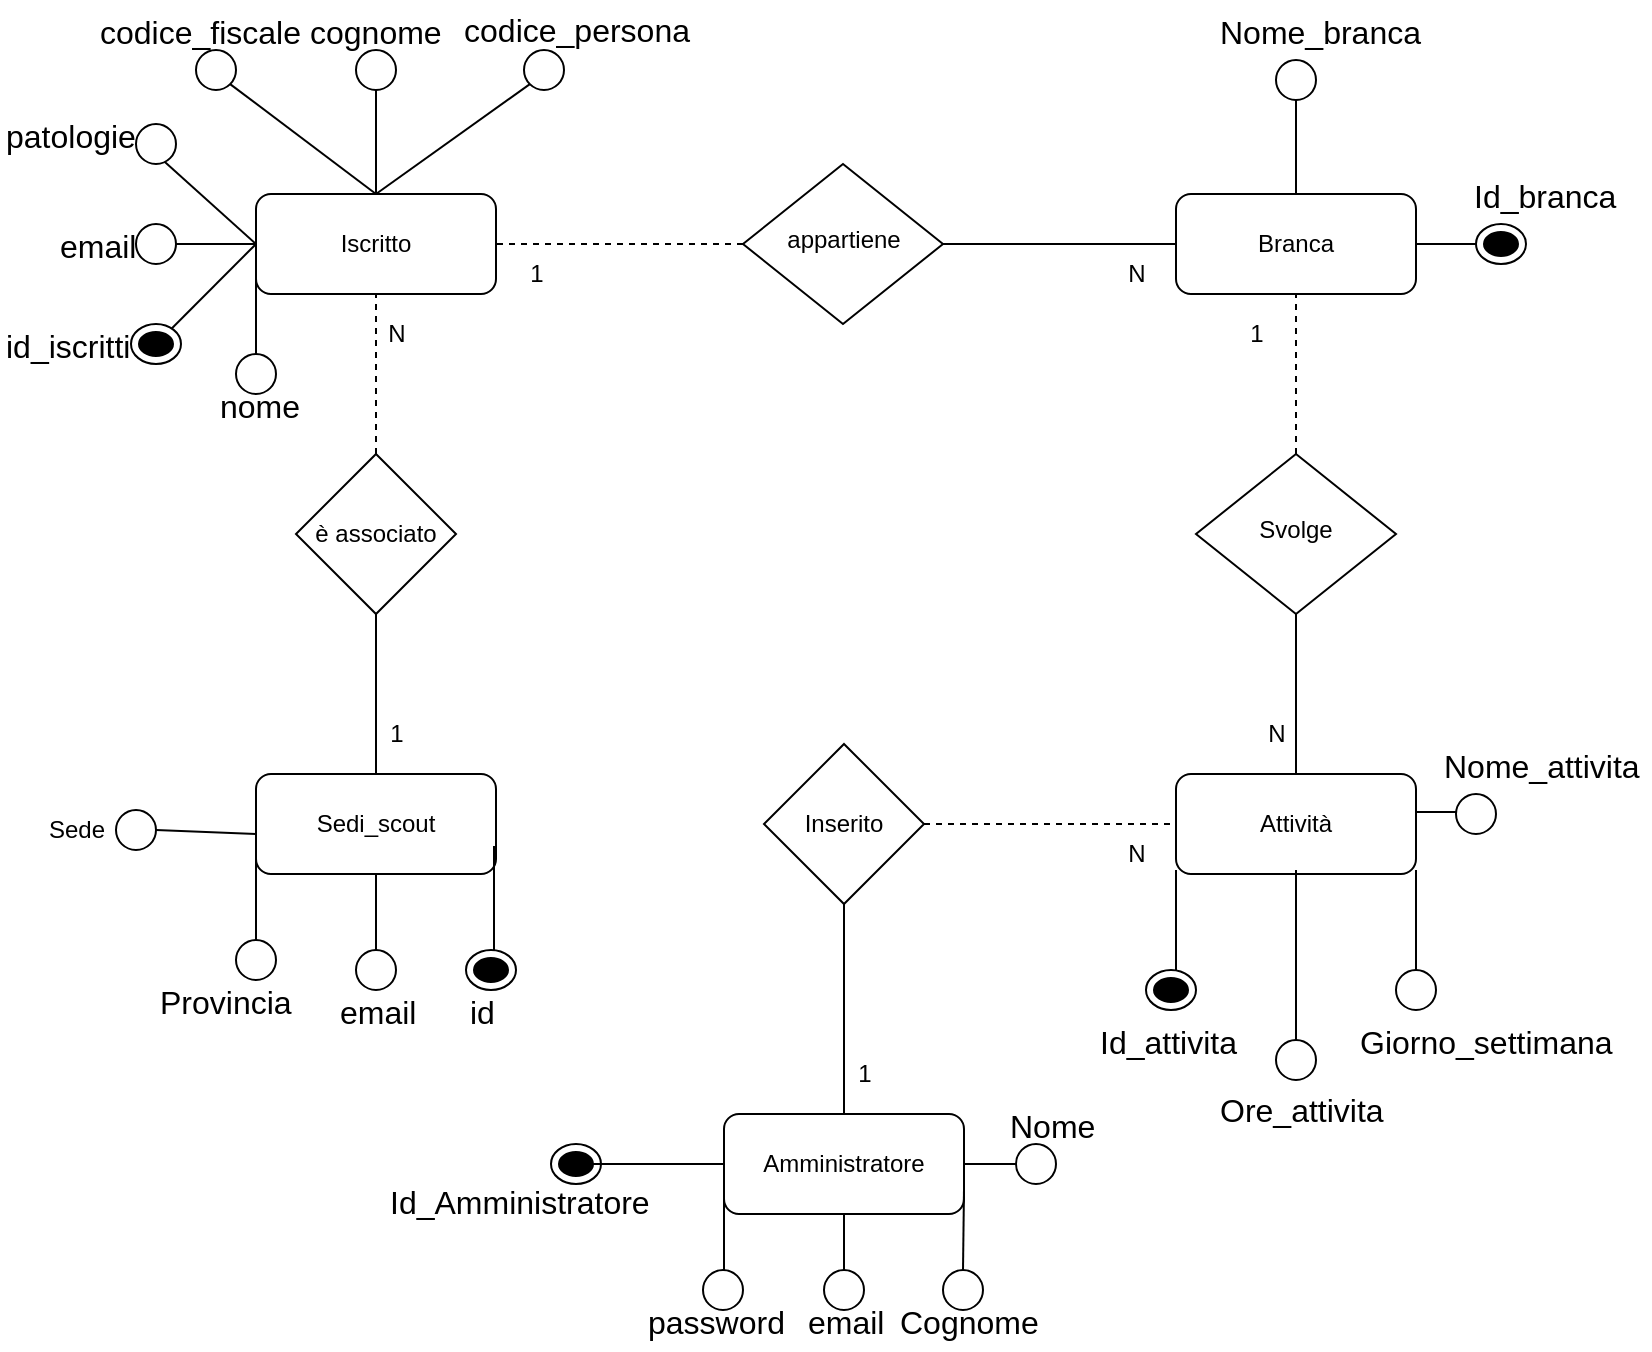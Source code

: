 <mxfile version="14.6.12" type="google"><diagram id="C5RBs43oDa-KdzZeNtuy" name="Page-1"><mxGraphModel dx="460" dy="752" grid="1" gridSize="10" guides="1" tooltips="1" connect="1" arrows="1" fold="1" page="1" pageScale="1" pageWidth="827" pageHeight="1169" math="0" shadow="0"><root><mxCell id="WIyWlLk6GJQsqaUBKTNV-0"/><mxCell id="WIyWlLk6GJQsqaUBKTNV-1" parent="WIyWlLk6GJQsqaUBKTNV-0"/><mxCell id="WIyWlLk6GJQsqaUBKTNV-3" value="Iscritto" style="rounded=1;whiteSpace=wrap;html=1;fontSize=12;glass=0;strokeWidth=1;shadow=0;" parent="WIyWlLk6GJQsqaUBKTNV-1" vertex="1"><mxGeometry x="130" y="172" width="120" height="50" as="geometry"/></mxCell><mxCell id="WIyWlLk6GJQsqaUBKTNV-6" value="appartiene" style="rhombus;whiteSpace=wrap;html=1;shadow=0;fontFamily=Helvetica;fontSize=12;align=center;strokeWidth=1;spacing=6;spacingTop=-4;" parent="WIyWlLk6GJQsqaUBKTNV-1" vertex="1"><mxGeometry x="373.5" y="157" width="100" height="80" as="geometry"/></mxCell><mxCell id="WIyWlLk6GJQsqaUBKTNV-7" value="Branca" style="rounded=1;whiteSpace=wrap;html=1;fontSize=12;glass=0;strokeWidth=1;shadow=0;" parent="WIyWlLk6GJQsqaUBKTNV-1" vertex="1"><mxGeometry x="590" y="172" width="120" height="50" as="geometry"/></mxCell><mxCell id="WIyWlLk6GJQsqaUBKTNV-10" value="Svolge" style="rhombus;whiteSpace=wrap;html=1;shadow=0;fontFamily=Helvetica;fontSize=12;align=center;strokeWidth=1;spacing=6;spacingTop=-4;" parent="WIyWlLk6GJQsqaUBKTNV-1" vertex="1"><mxGeometry x="600" y="302" width="100" height="80" as="geometry"/></mxCell><mxCell id="WIyWlLk6GJQsqaUBKTNV-11" value="Attività" style="rounded=1;whiteSpace=wrap;html=1;fontSize=12;glass=0;strokeWidth=1;shadow=0;" parent="WIyWlLk6GJQsqaUBKTNV-1" vertex="1"><mxGeometry x="590" y="462" width="120" height="50" as="geometry"/></mxCell><mxCell id="WIyWlLk6GJQsqaUBKTNV-12" value="Amministratore" style="rounded=1;whiteSpace=wrap;html=1;fontSize=12;glass=0;strokeWidth=1;shadow=0;" parent="WIyWlLk6GJQsqaUBKTNV-1" vertex="1"><mxGeometry x="364" y="632" width="120" height="50" as="geometry"/></mxCell><mxCell id="7KTgXKcDOwDL7JFSX496-0" value="Sedi_scout" style="rounded=1;whiteSpace=wrap;html=1;" parent="WIyWlLk6GJQsqaUBKTNV-1" vertex="1"><mxGeometry x="130" y="462" width="120" height="50" as="geometry"/></mxCell><mxCell id="7KTgXKcDOwDL7JFSX496-1" value="è associato" style="rhombus;whiteSpace=wrap;html=1;" parent="WIyWlLk6GJQsqaUBKTNV-1" vertex="1"><mxGeometry x="150" y="302" width="80" height="80" as="geometry"/></mxCell><mxCell id="7KTgXKcDOwDL7JFSX496-2" value="" style="endArrow=none;dashed=1;html=1;entryX=0.5;entryY=1;entryDx=0;entryDy=0;exitX=0.5;exitY=0;exitDx=0;exitDy=0;" parent="WIyWlLk6GJQsqaUBKTNV-1" source="7KTgXKcDOwDL7JFSX496-1" target="WIyWlLk6GJQsqaUBKTNV-3" edge="1"><mxGeometry width="50" height="50" relative="1" as="geometry"><mxPoint x="400" y="402" as="sourcePoint"/><mxPoint x="450" y="352" as="targetPoint"/></mxGeometry></mxCell><mxCell id="7KTgXKcDOwDL7JFSX496-3" value="" style="endArrow=none;html=1;exitX=0.5;exitY=0;exitDx=0;exitDy=0;entryX=0.5;entryY=1;entryDx=0;entryDy=0;" parent="WIyWlLk6GJQsqaUBKTNV-1" source="7KTgXKcDOwDL7JFSX496-0" target="7KTgXKcDOwDL7JFSX496-1" edge="1"><mxGeometry width="50" height="50" relative="1" as="geometry"><mxPoint x="400" y="402" as="sourcePoint"/><mxPoint x="450" y="352" as="targetPoint"/></mxGeometry></mxCell><mxCell id="7KTgXKcDOwDL7JFSX496-5" value="" style="endArrow=none;html=1;entryX=0.5;entryY=1;entryDx=0;entryDy=0;exitX=0.5;exitY=0;exitDx=0;exitDy=0;" parent="WIyWlLk6GJQsqaUBKTNV-1" source="WIyWlLk6GJQsqaUBKTNV-11" target="WIyWlLk6GJQsqaUBKTNV-10" edge="1"><mxGeometry width="50" height="50" relative="1" as="geometry"><mxPoint x="400" y="402" as="sourcePoint"/><mxPoint x="450" y="352" as="targetPoint"/></mxGeometry></mxCell><mxCell id="7KTgXKcDOwDL7JFSX496-6" value="" style="endArrow=none;dashed=1;html=1;entryX=0.5;entryY=1;entryDx=0;entryDy=0;" parent="WIyWlLk6GJQsqaUBKTNV-1" source="WIyWlLk6GJQsqaUBKTNV-10" target="WIyWlLk6GJQsqaUBKTNV-7" edge="1"><mxGeometry width="50" height="50" relative="1" as="geometry"><mxPoint x="400" y="402" as="sourcePoint"/><mxPoint x="450" y="352" as="targetPoint"/></mxGeometry></mxCell><mxCell id="7KTgXKcDOwDL7JFSX496-8" value="" style="endArrow=none;dashed=1;html=1;entryX=1;entryY=0.5;entryDx=0;entryDy=0;exitX=0;exitY=0.5;exitDx=0;exitDy=0;" parent="WIyWlLk6GJQsqaUBKTNV-1" source="WIyWlLk6GJQsqaUBKTNV-6" target="WIyWlLk6GJQsqaUBKTNV-3" edge="1"><mxGeometry width="50" height="50" relative="1" as="geometry"><mxPoint x="400" y="372" as="sourcePoint"/><mxPoint x="450" y="322" as="targetPoint"/></mxGeometry></mxCell><mxCell id="7KTgXKcDOwDL7JFSX496-9" value="" style="endArrow=none;html=1;entryX=0;entryY=0.5;entryDx=0;entryDy=0;" parent="WIyWlLk6GJQsqaUBKTNV-1" source="WIyWlLk6GJQsqaUBKTNV-6" target="WIyWlLk6GJQsqaUBKTNV-7" edge="1"><mxGeometry width="50" height="50" relative="1" as="geometry"><mxPoint x="400" y="372" as="sourcePoint"/><mxPoint x="450" y="322" as="targetPoint"/></mxGeometry></mxCell><mxCell id="7KTgXKcDOwDL7JFSX496-25" value="N" style="text;html=1;resizable=0;autosize=1;align=center;verticalAlign=middle;points=[];fillColor=none;strokeColor=none;rounded=0;" parent="WIyWlLk6GJQsqaUBKTNV-1" vertex="1"><mxGeometry x="190" y="232" width="20" height="20" as="geometry"/></mxCell><mxCell id="7KTgXKcDOwDL7JFSX496-26" value="1" style="text;html=1;resizable=0;autosize=1;align=center;verticalAlign=middle;points=[];fillColor=none;strokeColor=none;rounded=0;" parent="WIyWlLk6GJQsqaUBKTNV-1" vertex="1"><mxGeometry x="190" y="432" width="20" height="20" as="geometry"/></mxCell><mxCell id="7KTgXKcDOwDL7JFSX496-27" value="N" style="text;html=1;resizable=0;autosize=1;align=center;verticalAlign=middle;points=[];fillColor=none;strokeColor=none;rounded=0;" parent="WIyWlLk6GJQsqaUBKTNV-1" vertex="1"><mxGeometry x="560" y="202" width="20" height="20" as="geometry"/></mxCell><mxCell id="7KTgXKcDOwDL7JFSX496-30" value="1" style="text;html=1;resizable=0;autosize=1;align=center;verticalAlign=middle;points=[];fillColor=none;strokeColor=none;rounded=0;" parent="WIyWlLk6GJQsqaUBKTNV-1" vertex="1"><mxGeometry x="260" y="202" width="20" height="20" as="geometry"/></mxCell><mxCell id="7KTgXKcDOwDL7JFSX496-31" value="1" style="text;html=1;resizable=0;autosize=1;align=center;verticalAlign=middle;points=[];fillColor=none;strokeColor=none;rounded=0;" parent="WIyWlLk6GJQsqaUBKTNV-1" vertex="1"><mxGeometry x="620" y="232" width="20" height="20" as="geometry"/></mxCell><mxCell id="7KTgXKcDOwDL7JFSX496-33" value="N" style="text;html=1;resizable=0;autosize=1;align=center;verticalAlign=middle;points=[];fillColor=none;strokeColor=none;rounded=0;" parent="WIyWlLk6GJQsqaUBKTNV-1" vertex="1"><mxGeometry x="630" y="432" width="20" height="20" as="geometry"/></mxCell><mxCell id="7KTgXKcDOwDL7JFSX496-35" value="Inserito" style="rhombus;whiteSpace=wrap;html=1;" parent="WIyWlLk6GJQsqaUBKTNV-1" vertex="1"><mxGeometry x="384" y="447" width="80" height="80" as="geometry"/></mxCell><mxCell id="7KTgXKcDOwDL7JFSX496-36" value="" style="endArrow=none;html=1;entryX=0.5;entryY=0;entryDx=0;entryDy=0;exitX=0.5;exitY=1;exitDx=0;exitDy=0;" parent="WIyWlLk6GJQsqaUBKTNV-1" source="7KTgXKcDOwDL7JFSX496-35" target="WIyWlLk6GJQsqaUBKTNV-12" edge="1"><mxGeometry width="50" height="50" relative="1" as="geometry"><mxPoint x="170" y="552" as="sourcePoint"/><mxPoint x="220" y="502" as="targetPoint"/></mxGeometry></mxCell><mxCell id="7KTgXKcDOwDL7JFSX496-37" value="" style="endArrow=none;dashed=1;html=1;entryX=0;entryY=0.5;entryDx=0;entryDy=0;exitX=1;exitY=0.5;exitDx=0;exitDy=0;" parent="WIyWlLk6GJQsqaUBKTNV-1" source="7KTgXKcDOwDL7JFSX496-35" target="WIyWlLk6GJQsqaUBKTNV-11" edge="1"><mxGeometry width="50" height="50" relative="1" as="geometry"><mxPoint x="170" y="412" as="sourcePoint"/><mxPoint x="220" y="362" as="targetPoint"/></mxGeometry></mxCell><mxCell id="7KTgXKcDOwDL7JFSX496-41" value="1" style="text;html=1;resizable=0;autosize=1;align=center;verticalAlign=middle;points=[];fillColor=none;strokeColor=none;rounded=0;" parent="WIyWlLk6GJQsqaUBKTNV-1" vertex="1"><mxGeometry x="424" y="602" width="20" height="20" as="geometry"/></mxCell><mxCell id="7KTgXKcDOwDL7JFSX496-42" value="N" style="text;html=1;resizable=0;autosize=1;align=center;verticalAlign=middle;points=[];fillColor=none;strokeColor=none;rounded=0;" parent="WIyWlLk6GJQsqaUBKTNV-1" vertex="1"><mxGeometry x="560" y="492" width="20" height="20" as="geometry"/></mxCell><mxCell id="7KTgXKcDOwDL7JFSX496-46" value="" style="endArrow=none;html=1;entryX=0;entryY=0.5;entryDx=0;entryDy=0;startArrow=none;" parent="WIyWlLk6GJQsqaUBKTNV-1" target="WIyWlLk6GJQsqaUBKTNV-3" edge="1" source="zg7ague4XO6-_ULQYae6-17"><mxGeometry width="50" height="50" relative="1" as="geometry"><mxPoint x="110" y="272" as="sourcePoint"/><mxPoint x="220" y="292" as="targetPoint"/></mxGeometry></mxCell><mxCell id="7KTgXKcDOwDL7JFSX496-51" value="" style="endArrow=none;html=1;entryX=0;entryY=0.5;entryDx=0;entryDy=0;" parent="WIyWlLk6GJQsqaUBKTNV-1" target="WIyWlLk6GJQsqaUBKTNV-3" edge="1"><mxGeometry width="50" height="50" relative="1" as="geometry"><mxPoint x="80" y="197" as="sourcePoint"/><mxPoint x="220" y="292" as="targetPoint"/></mxGeometry></mxCell><mxCell id="7KTgXKcDOwDL7JFSX496-52" value="" style="endArrow=none;html=1;entryX=0;entryY=0.5;entryDx=0;entryDy=0;" parent="WIyWlLk6GJQsqaUBKTNV-1" target="WIyWlLk6GJQsqaUBKTNV-3" edge="1"><mxGeometry width="50" height="50" relative="1" as="geometry"><mxPoint x="80" y="152" as="sourcePoint"/><mxPoint x="120" y="192" as="targetPoint"/></mxGeometry></mxCell><mxCell id="7KTgXKcDOwDL7JFSX496-53" value="" style="endArrow=none;html=1;entryX=0.5;entryY=0;entryDx=0;entryDy=0;exitX=1;exitY=1;exitDx=0;exitDy=0;" parent="WIyWlLk6GJQsqaUBKTNV-1" target="WIyWlLk6GJQsqaUBKTNV-3" edge="1" source="zg7ague4XO6-_ULQYae6-5"><mxGeometry width="50" height="50" relative="1" as="geometry"><mxPoint x="120" y="142" as="sourcePoint"/><mxPoint x="220" y="292" as="targetPoint"/></mxGeometry></mxCell><mxCell id="7KTgXKcDOwDL7JFSX496-54" value="" style="endArrow=none;html=1;entryX=0.5;entryY=0;entryDx=0;entryDy=0;exitX=0.5;exitY=1;exitDx=0;exitDy=0;" parent="WIyWlLk6GJQsqaUBKTNV-1" target="WIyWlLk6GJQsqaUBKTNV-3" edge="1" source="zg7ague4XO6-_ULQYae6-4"><mxGeometry width="50" height="50" relative="1" as="geometry"><mxPoint x="150" y="122" as="sourcePoint"/><mxPoint x="220" y="292" as="targetPoint"/></mxGeometry></mxCell><mxCell id="7KTgXKcDOwDL7JFSX496-55" value="" style="endArrow=none;html=1;entryX=0.5;entryY=0;entryDx=0;entryDy=0;exitX=0;exitY=1;exitDx=0;exitDy=0;" parent="WIyWlLk6GJQsqaUBKTNV-1" source="zg7ague4XO6-_ULQYae6-2" target="WIyWlLk6GJQsqaUBKTNV-3" edge="1"><mxGeometry width="50" height="50" relative="1" as="geometry"><mxPoint x="220" y="120" as="sourcePoint"/><mxPoint x="220" y="292" as="targetPoint"/></mxGeometry></mxCell><mxCell id="zg7ague4XO6-_ULQYae6-0" value="&lt;span style=&quot;font-family: &amp;#34;calibri&amp;#34; , sans-serif ; font-size: 16px&quot;&gt;codice_persona&lt;/span&gt;" style="text;html=1;resizable=0;autosize=1;align=center;verticalAlign=middle;points=[];fillColor=none;strokeColor=none;rounded=0;" vertex="1" parent="WIyWlLk6GJQsqaUBKTNV-1"><mxGeometry x="230" y="80" width="120" height="20" as="geometry"/></mxCell><mxCell id="zg7ague4XO6-_ULQYae6-2" value="" style="ellipse;whiteSpace=wrap;html=1;aspect=fixed;" vertex="1" parent="WIyWlLk6GJQsqaUBKTNV-1"><mxGeometry x="264" y="100" width="20" height="20" as="geometry"/></mxCell><mxCell id="zg7ague4XO6-_ULQYae6-4" value="" style="ellipse;whiteSpace=wrap;html=1;aspect=fixed;" vertex="1" parent="WIyWlLk6GJQsqaUBKTNV-1"><mxGeometry x="180" y="100" width="20" height="20" as="geometry"/></mxCell><mxCell id="zg7ague4XO6-_ULQYae6-5" value="" style="ellipse;whiteSpace=wrap;html=1;aspect=fixed;" vertex="1" parent="WIyWlLk6GJQsqaUBKTNV-1"><mxGeometry x="100" y="100" width="20" height="20" as="geometry"/></mxCell><mxCell id="zg7ague4XO6-_ULQYae6-8" value="" style="ellipse;whiteSpace=wrap;html=1;aspect=fixed;" vertex="1" parent="WIyWlLk6GJQsqaUBKTNV-1"><mxGeometry x="70" y="187" width="20" height="20" as="geometry"/></mxCell><mxCell id="zg7ague4XO6-_ULQYae6-9" value="" style="ellipse;whiteSpace=wrap;html=1;aspect=fixed;" vertex="1" parent="WIyWlLk6GJQsqaUBKTNV-1"><mxGeometry x="70" y="137" width="20" height="20" as="geometry"/></mxCell><mxCell id="zg7ague4XO6-_ULQYae6-17" value="" style="ellipse;html=1;shape=endState;fillColor=#000000;" vertex="1" parent="WIyWlLk6GJQsqaUBKTNV-1"><mxGeometry x="67.5" y="237" width="25" height="20" as="geometry"/></mxCell><mxCell id="zg7ague4XO6-_ULQYae6-19" value="&lt;span style=&quot;font-size: 12.0pt ; font-family: &amp;quot;calibri&amp;quot; , sans-serif ; color: black&quot;&gt;cognome&lt;/span&gt;" style="text;whiteSpace=wrap;html=1;" vertex="1" parent="WIyWlLk6GJQsqaUBKTNV-1"><mxGeometry x="155" y="75" width="90" height="30" as="geometry"/></mxCell><mxCell id="zg7ague4XO6-_ULQYae6-20" value="&lt;span style=&quot;font-size: 12.0pt ; font-family: &amp;quot;calibri&amp;quot; , sans-serif ; color: black&quot;&gt;codice_fiscale&lt;/span&gt;" style="text;whiteSpace=wrap;html=1;" vertex="1" parent="WIyWlLk6GJQsqaUBKTNV-1"><mxGeometry x="50" y="75" width="120" height="30" as="geometry"/></mxCell><mxCell id="zg7ague4XO6-_ULQYae6-21" value="&lt;span style=&quot;font-size: 12.0pt ; font-family: &amp;quot;calibri&amp;quot; , sans-serif ; color: black&quot;&gt;patologie&lt;/span&gt;" style="text;whiteSpace=wrap;html=1;" vertex="1" parent="WIyWlLk6GJQsqaUBKTNV-1"><mxGeometry x="2.5" y="127" width="90" height="30" as="geometry"/></mxCell><mxCell id="zg7ague4XO6-_ULQYae6-22" value="&lt;span style=&quot;font-size: 12.0pt ; font-family: &amp;quot;calibri&amp;quot; , sans-serif ; color: black&quot;&gt;email&lt;/span&gt;" style="text;whiteSpace=wrap;html=1;" vertex="1" parent="WIyWlLk6GJQsqaUBKTNV-1"><mxGeometry x="30" y="182" width="60" height="30" as="geometry"/></mxCell><mxCell id="zg7ague4XO6-_ULQYae6-24" value="&lt;span style=&quot;font-size: 12.0pt ; font-family: &amp;quot;calibri&amp;quot; , sans-serif ; color: black&quot;&gt;id_iscritti&lt;/span&gt;" style="text;whiteSpace=wrap;html=1;" vertex="1" parent="WIyWlLk6GJQsqaUBKTNV-1"><mxGeometry x="2.5" y="232" width="90" height="30" as="geometry"/></mxCell><mxCell id="zg7ague4XO6-_ULQYae6-25" value="" style="endArrow=none;html=1;entryX=0.5;entryY=1;entryDx=0;entryDy=0;exitX=0.5;exitY=1;exitDx=0;exitDy=0;" edge="1" parent="WIyWlLk6GJQsqaUBKTNV-1" source="zg7ague4XO6-_ULQYae6-26" target="7KTgXKcDOwDL7JFSX496-0"><mxGeometry width="50" height="50" relative="1" as="geometry"><mxPoint x="190" y="587" as="sourcePoint"/><mxPoint x="190" y="547" as="targetPoint"/></mxGeometry></mxCell><mxCell id="zg7ague4XO6-_ULQYae6-26" value="" style="ellipse;whiteSpace=wrap;html=1;aspect=fixed;" vertex="1" parent="WIyWlLk6GJQsqaUBKTNV-1"><mxGeometry x="180" y="550" width="20" height="20" as="geometry"/></mxCell><mxCell id="zg7ague4XO6-_ULQYae6-27" value="" style="endArrow=none;html=1;entryX=0;entryY=0.5;entryDx=0;entryDy=0;exitX=0.5;exitY=1;exitDx=0;exitDy=0;" edge="1" parent="WIyWlLk6GJQsqaUBKTNV-1" source="zg7ague4XO6-_ULQYae6-28" target="7KTgXKcDOwDL7JFSX496-0"><mxGeometry width="50" height="50" relative="1" as="geometry"><mxPoint x="110" y="567" as="sourcePoint"/><mxPoint y="540" as="targetPoint"/></mxGeometry></mxCell><mxCell id="zg7ague4XO6-_ULQYae6-28" value="" style="ellipse;whiteSpace=wrap;html=1;aspect=fixed;" vertex="1" parent="WIyWlLk6GJQsqaUBKTNV-1"><mxGeometry x="120" y="545" width="20" height="20" as="geometry"/></mxCell><mxCell id="zg7ague4XO6-_ULQYae6-29" value="" style="ellipse;html=1;shape=endState;fillColor=#000000;" vertex="1" parent="WIyWlLk6GJQsqaUBKTNV-1"><mxGeometry x="235" y="550" width="25" height="20" as="geometry"/></mxCell><mxCell id="zg7ague4XO6-_ULQYae6-30" value="" style="endArrow=none;html=1;entryX=0.5;entryY=0;entryDx=0;entryDy=0;exitX=0.5;exitY=1;exitDx=0;exitDy=0;" edge="1" parent="WIyWlLk6GJQsqaUBKTNV-1"><mxGeometry width="50" height="50" relative="1" as="geometry"><mxPoint x="249" y="498" as="sourcePoint"/><mxPoint x="249" y="550" as="targetPoint"/></mxGeometry></mxCell><mxCell id="zg7ague4XO6-_ULQYae6-32" value="" style="endArrow=none;html=1;exitX=1;exitY=0.5;exitDx=0;exitDy=0;" edge="1" parent="WIyWlLk6GJQsqaUBKTNV-1" source="zg7ague4XO6-_ULQYae6-33"><mxGeometry width="50" height="50" relative="1" as="geometry"><mxPoint x="80" y="482" as="sourcePoint"/><mxPoint x="130" y="492" as="targetPoint"/></mxGeometry></mxCell><mxCell id="zg7ague4XO6-_ULQYae6-33" value="" style="ellipse;whiteSpace=wrap;html=1;aspect=fixed;" vertex="1" parent="WIyWlLk6GJQsqaUBKTNV-1"><mxGeometry x="60" y="480" width="20" height="20" as="geometry"/></mxCell><mxCell id="zg7ague4XO6-_ULQYae6-39" value="Sede" style="text;html=1;resizable=0;autosize=1;align=center;verticalAlign=middle;points=[];fillColor=none;strokeColor=none;rounded=0;" vertex="1" parent="WIyWlLk6GJQsqaUBKTNV-1"><mxGeometry x="20" y="480" width="40" height="20" as="geometry"/></mxCell><mxCell id="zg7ague4XO6-_ULQYae6-40" value="&lt;span style=&quot;font-size: 12.0pt ; font-family: &amp;quot;calibri&amp;quot; , sans-serif ; color: black&quot;&gt;Provincia&lt;/span&gt;" style="text;whiteSpace=wrap;html=1;" vertex="1" parent="WIyWlLk6GJQsqaUBKTNV-1"><mxGeometry x="80" y="560" width="80" height="30" as="geometry"/></mxCell><mxCell id="zg7ague4XO6-_ULQYae6-41" value="&lt;span style=&quot;font-size: 12.0pt ; font-family: &amp;quot;calibri&amp;quot; , sans-serif ; color: black&quot;&gt;email&lt;/span&gt;" style="text;whiteSpace=wrap;html=1;" vertex="1" parent="WIyWlLk6GJQsqaUBKTNV-1"><mxGeometry x="170" y="565" width="60" height="30" as="geometry"/></mxCell><mxCell id="zg7ague4XO6-_ULQYae6-42" value="&lt;span style=&quot;font-size: 12.0pt ; font-family: &amp;quot;calibri&amp;quot; , sans-serif ; color: black&quot;&gt;id&lt;/span&gt;" style="text;whiteSpace=wrap;html=1;" vertex="1" parent="WIyWlLk6GJQsqaUBKTNV-1"><mxGeometry x="235" y="565" width="40" height="30" as="geometry"/></mxCell><mxCell id="zg7ague4XO6-_ULQYae6-44" value="" style="endArrow=none;html=1;entryX=0.5;entryY=0;entryDx=0;entryDy=0;exitX=0.5;exitY=1;exitDx=0;exitDy=0;" edge="1" parent="WIyWlLk6GJQsqaUBKTNV-1" source="zg7ague4XO6-_ULQYae6-45" target="WIyWlLk6GJQsqaUBKTNV-7"><mxGeometry width="50" height="50" relative="1" as="geometry"><mxPoint x="443.5" y="112" as="sourcePoint"/><mxPoint x="483.5" y="162" as="targetPoint"/></mxGeometry></mxCell><mxCell id="zg7ague4XO6-_ULQYae6-45" value="" style="ellipse;whiteSpace=wrap;html=1;aspect=fixed;" vertex="1" parent="WIyWlLk6GJQsqaUBKTNV-1"><mxGeometry x="640" y="105" width="20" height="20" as="geometry"/></mxCell><mxCell id="zg7ague4XO6-_ULQYae6-46" value="&lt;span style=&quot;font-size: 12.0pt ; font-family: &amp;quot;calibri&amp;quot; , sans-serif ; color: black&quot;&gt;Nome_branca&lt;/span&gt;" style="text;whiteSpace=wrap;html=1;" vertex="1" parent="WIyWlLk6GJQsqaUBKTNV-1"><mxGeometry x="610" y="75" width="120" height="30" as="geometry"/></mxCell><mxCell id="zg7ague4XO6-_ULQYae6-47" value="" style="ellipse;html=1;shape=endState;fillColor=#000000;" vertex="1" parent="WIyWlLk6GJQsqaUBKTNV-1"><mxGeometry x="740" y="187" width="25" height="20" as="geometry"/></mxCell><mxCell id="zg7ague4XO6-_ULQYae6-48" value="" style="endArrow=none;html=1;exitX=1;exitY=0.5;exitDx=0;exitDy=0;" edge="1" parent="WIyWlLk6GJQsqaUBKTNV-1" source="WIyWlLk6GJQsqaUBKTNV-7"><mxGeometry width="50" height="50" relative="1" as="geometry"><mxPoint x="458" y="320" as="sourcePoint"/><mxPoint x="740" y="197" as="targetPoint"/></mxGeometry></mxCell><mxCell id="zg7ague4XO6-_ULQYae6-49" value="&lt;span style=&quot;font-size: 12.0pt ; font-family: &amp;quot;calibri&amp;quot; , sans-serif ; color: black&quot;&gt;Id_branca&lt;/span&gt;" style="text;whiteSpace=wrap;html=1;" vertex="1" parent="WIyWlLk6GJQsqaUBKTNV-1"><mxGeometry x="737" y="157" width="90" height="30" as="geometry"/></mxCell><mxCell id="zg7ague4XO6-_ULQYae6-50" value="" style="endArrow=none;html=1;exitX=0.5;exitY=1;exitDx=0;exitDy=0;" edge="1" parent="WIyWlLk6GJQsqaUBKTNV-1" source="zg7ague4XO6-_ULQYae6-51"><mxGeometry width="50" height="50" relative="1" as="geometry"><mxPoint x="453.5" y="122" as="sourcePoint"/><mxPoint x="710" y="510" as="targetPoint"/></mxGeometry></mxCell><mxCell id="zg7ague4XO6-_ULQYae6-51" value="" style="ellipse;whiteSpace=wrap;html=1;aspect=fixed;" vertex="1" parent="WIyWlLk6GJQsqaUBKTNV-1"><mxGeometry x="700" y="560" width="20" height="20" as="geometry"/></mxCell><mxCell id="zg7ague4XO6-_ULQYae6-52" value="" style="endArrow=none;html=1;exitX=0.5;exitY=1;exitDx=0;exitDy=0;" edge="1" parent="WIyWlLk6GJQsqaUBKTNV-1" source="zg7ague4XO6-_ULQYae6-53"><mxGeometry width="50" height="50" relative="1" as="geometry"><mxPoint x="463.5" y="132" as="sourcePoint"/><mxPoint x="650" y="510" as="targetPoint"/></mxGeometry></mxCell><mxCell id="zg7ague4XO6-_ULQYae6-53" value="" style="ellipse;whiteSpace=wrap;html=1;aspect=fixed;" vertex="1" parent="WIyWlLk6GJQsqaUBKTNV-1"><mxGeometry x="640" y="595" width="20" height="20" as="geometry"/></mxCell><mxCell id="zg7ague4XO6-_ULQYae6-54" value="" style="endArrow=none;html=1;entryX=1;entryY=0.5;entryDx=0;entryDy=0;" edge="1" parent="WIyWlLk6GJQsqaUBKTNV-1"><mxGeometry width="50" height="50" relative="1" as="geometry"><mxPoint x="730" y="481" as="sourcePoint"/><mxPoint x="710" y="481" as="targetPoint"/></mxGeometry></mxCell><mxCell id="zg7ague4XO6-_ULQYae6-55" value="" style="ellipse;whiteSpace=wrap;html=1;aspect=fixed;" vertex="1" parent="WIyWlLk6GJQsqaUBKTNV-1"><mxGeometry x="730" y="472" width="20" height="20" as="geometry"/></mxCell><mxCell id="zg7ague4XO6-_ULQYae6-59" value="" style="ellipse;html=1;shape=endState;fillColor=#000000;" vertex="1" parent="WIyWlLk6GJQsqaUBKTNV-1"><mxGeometry x="575" y="560" width="25" height="20" as="geometry"/></mxCell><mxCell id="zg7ague4XO6-_ULQYae6-60" value="" style="endArrow=none;html=1;" edge="1" parent="WIyWlLk6GJQsqaUBKTNV-1"><mxGeometry width="50" height="50" relative="1" as="geometry"><mxPoint x="590" y="510" as="sourcePoint"/><mxPoint x="590" y="560" as="targetPoint"/></mxGeometry></mxCell><mxCell id="zg7ague4XO6-_ULQYae6-61" value="&lt;span style=&quot;font-size: 12.0pt ; font-family: &amp;quot;calibri&amp;quot; , sans-serif ; color: black&quot;&gt;Nome_attivita&lt;/span&gt;" style="text;whiteSpace=wrap;html=1;" vertex="1" parent="WIyWlLk6GJQsqaUBKTNV-1"><mxGeometry x="722" y="442" width="98" height="30" as="geometry"/></mxCell><mxCell id="zg7ague4XO6-_ULQYae6-62" value="&lt;span style=&quot;font-size: 12.0pt ; font-family: &amp;quot;calibri&amp;quot; , sans-serif ; color: black&quot;&gt;Giorno_settimana&lt;/span&gt;" style="text;whiteSpace=wrap;html=1;" vertex="1" parent="WIyWlLk6GJQsqaUBKTNV-1"><mxGeometry x="680" y="580" width="130" height="30" as="geometry"/></mxCell><mxCell id="zg7ague4XO6-_ULQYae6-63" value="&lt;p class=&quot;MsoNormal&quot;&gt;&lt;span style=&quot;font-size: 12.0pt ; font-family: &amp;quot;calibri&amp;quot; , sans-serif ; color: black&quot;&gt;Ore_attivita&lt;/span&gt;&lt;/p&gt;" style="text;whiteSpace=wrap;html=1;" vertex="1" parent="WIyWlLk6GJQsqaUBKTNV-1"><mxGeometry x="610" y="602" width="100" height="50" as="geometry"/></mxCell><mxCell id="zg7ague4XO6-_ULQYae6-64" value="&lt;span style=&quot;font-size: 12.0pt ; font-family: &amp;quot;calibri&amp;quot; , sans-serif ; color: black&quot;&gt;Id_attivita&lt;/span&gt;" style="text;whiteSpace=wrap;html=1;" vertex="1" parent="WIyWlLk6GJQsqaUBKTNV-1"><mxGeometry x="550" y="580" width="90" height="30" as="geometry"/></mxCell><mxCell id="zg7ague4XO6-_ULQYae6-65" value="" style="endArrow=none;html=1;entryX=1;entryY=0.75;entryDx=0;entryDy=0;exitX=0.5;exitY=0;exitDx=0;exitDy=0;" edge="1" parent="WIyWlLk6GJQsqaUBKTNV-1" source="zg7ague4XO6-_ULQYae6-66" target="WIyWlLk6GJQsqaUBKTNV-12"><mxGeometry width="50" height="50" relative="1" as="geometry"><mxPoint x="740" y="491" as="sourcePoint"/><mxPoint x="720" y="491" as="targetPoint"/></mxGeometry></mxCell><mxCell id="zg7ague4XO6-_ULQYae6-66" value="" style="ellipse;whiteSpace=wrap;html=1;aspect=fixed;" vertex="1" parent="WIyWlLk6GJQsqaUBKTNV-1"><mxGeometry x="473.5" y="710" width="20" height="20" as="geometry"/></mxCell><mxCell id="zg7ague4XO6-_ULQYae6-67" value="" style="endArrow=none;html=1;entryX=0;entryY=0.76;entryDx=0;entryDy=0;entryPerimeter=0;" edge="1" parent="WIyWlLk6GJQsqaUBKTNV-1" target="WIyWlLk6GJQsqaUBKTNV-12"><mxGeometry width="50" height="50" relative="1" as="geometry"><mxPoint x="364" y="713" as="sourcePoint"/><mxPoint x="730" y="501" as="targetPoint"/></mxGeometry></mxCell><mxCell id="zg7ague4XO6-_ULQYae6-68" value="" style="ellipse;whiteSpace=wrap;html=1;aspect=fixed;" vertex="1" parent="WIyWlLk6GJQsqaUBKTNV-1"><mxGeometry x="353.5" y="710" width="20" height="20" as="geometry"/></mxCell><mxCell id="zg7ague4XO6-_ULQYae6-69" value="" style="endArrow=none;html=1;entryX=1;entryY=0.5;entryDx=0;entryDy=0;" edge="1" parent="WIyWlLk6GJQsqaUBKTNV-1" target="WIyWlLk6GJQsqaUBKTNV-12"><mxGeometry width="50" height="50" relative="1" as="geometry"><mxPoint x="510" y="657" as="sourcePoint"/><mxPoint x="740" y="511" as="targetPoint"/></mxGeometry></mxCell><mxCell id="zg7ague4XO6-_ULQYae6-70" value="" style="ellipse;whiteSpace=wrap;html=1;aspect=fixed;" vertex="1" parent="WIyWlLk6GJQsqaUBKTNV-1"><mxGeometry x="510" y="647" width="20" height="20" as="geometry"/></mxCell><mxCell id="zg7ague4XO6-_ULQYae6-71" value="" style="endArrow=none;html=1;entryX=0.5;entryY=1;entryDx=0;entryDy=0;" edge="1" parent="WIyWlLk6GJQsqaUBKTNV-1" target="WIyWlLk6GJQsqaUBKTNV-12"><mxGeometry width="50" height="50" relative="1" as="geometry"><mxPoint x="424" y="710" as="sourcePoint"/><mxPoint x="414" y="719" as="targetPoint"/></mxGeometry></mxCell><mxCell id="zg7ague4XO6-_ULQYae6-72" value="" style="ellipse;whiteSpace=wrap;html=1;aspect=fixed;" vertex="1" parent="WIyWlLk6GJQsqaUBKTNV-1"><mxGeometry x="414" y="710" width="20" height="20" as="geometry"/></mxCell><mxCell id="zg7ague4XO6-_ULQYae6-77" value="&lt;span style=&quot;font-size: 12.0pt ; font-family: &amp;quot;calibri&amp;quot; , sans-serif ; color: black&quot;&gt;Nome&lt;/span&gt;" style="text;whiteSpace=wrap;html=1;" vertex="1" parent="WIyWlLk6GJQsqaUBKTNV-1"><mxGeometry x="505" y="622" width="70" height="30" as="geometry"/></mxCell><mxCell id="zg7ague4XO6-_ULQYae6-78" value="&lt;span style=&quot;font-size: 12.0pt ; font-family: &amp;quot;calibri&amp;quot; , sans-serif ; color: black&quot;&gt;Cognome&lt;/span&gt;" style="text;whiteSpace=wrap;html=1;" vertex="1" parent="WIyWlLk6GJQsqaUBKTNV-1"><mxGeometry x="450" y="720" width="90" height="30" as="geometry"/></mxCell><mxCell id="zg7ague4XO6-_ULQYae6-79" value="&lt;span style=&quot;font-size: 12.0pt ; font-family: &amp;quot;calibri&amp;quot; , sans-serif ; color: black&quot;&gt;email&lt;/span&gt;" style="text;whiteSpace=wrap;html=1;" vertex="1" parent="WIyWlLk6GJQsqaUBKTNV-1"><mxGeometry x="404" y="720" width="60" height="30" as="geometry"/></mxCell><mxCell id="zg7ague4XO6-_ULQYae6-80" value="&lt;span style=&quot;font-size: 12.0pt ; font-family: &amp;quot;calibri&amp;quot; , sans-serif ; color: black&quot;&gt;password&lt;/span&gt;" style="text;whiteSpace=wrap;html=1;" vertex="1" parent="WIyWlLk6GJQsqaUBKTNV-1"><mxGeometry x="324" y="720" width="90" height="30" as="geometry"/></mxCell><mxCell id="zg7ague4XO6-_ULQYae6-82" value="" style="ellipse;html=1;shape=endState;fillColor=#000000;" vertex="1" parent="WIyWlLk6GJQsqaUBKTNV-1"><mxGeometry x="277.5" y="647" width="25" height="20" as="geometry"/></mxCell><mxCell id="zg7ague4XO6-_ULQYae6-83" value="" style="endArrow=none;html=1;exitX=0;exitY=0.5;exitDx=0;exitDy=0;" edge="1" parent="WIyWlLk6GJQsqaUBKTNV-1" source="WIyWlLk6GJQsqaUBKTNV-12"><mxGeometry width="50" height="50" relative="1" as="geometry"><mxPoint x="295" y="602" as="sourcePoint"/><mxPoint x="295" y="657" as="targetPoint"/></mxGeometry></mxCell><mxCell id="zg7ague4XO6-_ULQYae6-86" value="&lt;span style=&quot;font-size: 12.0pt ; font-family: &amp;quot;calibri&amp;quot; , sans-serif ; color: black&quot;&gt;Id_Amministratore&lt;/span&gt;" style="text;whiteSpace=wrap;html=1;" vertex="1" parent="WIyWlLk6GJQsqaUBKTNV-1"><mxGeometry x="195" y="660" width="150" height="30" as="geometry"/></mxCell><mxCell id="zg7ague4XO6-_ULQYae6-87" value="" style="endArrow=none;html=1;exitX=0;exitY=1;exitDx=0;exitDy=0;startArrow=none;" edge="1" parent="WIyWlLk6GJQsqaUBKTNV-1" source="zg7ague4XO6-_ULQYae6-88"><mxGeometry width="50" height="50" relative="1" as="geometry"><mxPoint x="90" y="492" as="sourcePoint"/><mxPoint x="130" y="260" as="targetPoint"/></mxGeometry></mxCell><mxCell id="zg7ague4XO6-_ULQYae6-88" value="" style="ellipse;whiteSpace=wrap;html=1;aspect=fixed;" vertex="1" parent="WIyWlLk6GJQsqaUBKTNV-1"><mxGeometry x="120" y="252" width="20" height="20" as="geometry"/></mxCell><mxCell id="zg7ague4XO6-_ULQYae6-89" value="" style="endArrow=none;html=1;exitX=0;exitY=0.76;exitDx=0;exitDy=0;exitPerimeter=0;" edge="1" parent="WIyWlLk6GJQsqaUBKTNV-1" source="WIyWlLk6GJQsqaUBKTNV-3" target="zg7ague4XO6-_ULQYae6-88"><mxGeometry width="50" height="50" relative="1" as="geometry"><mxPoint x="130" y="222" as="sourcePoint"/><mxPoint x="130" y="260" as="targetPoint"/></mxGeometry></mxCell><mxCell id="zg7ague4XO6-_ULQYae6-90" value="&lt;span style=&quot;font-size: 12.0pt ; font-family: &amp;quot;calibri&amp;quot; , sans-serif ; color: black&quot;&gt;nome&lt;/span&gt;" style="text;whiteSpace=wrap;html=1;" vertex="1" parent="WIyWlLk6GJQsqaUBKTNV-1"><mxGeometry x="110" y="262" width="60" height="30" as="geometry"/></mxCell></root></mxGraphModel></diagram></mxfile>